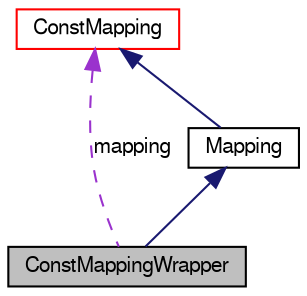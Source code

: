 digraph G
{
  edge [fontname="FreeSans",fontsize="10",labelfontname="FreeSans",labelfontsize="10"];
  node [fontname="FreeSans",fontsize="10",shape=record];
  Node1 [label="ConstMappingWrapper",height=0.2,width=0.4,color="black", fillcolor="grey75", style="filled" fontcolor="black"];
  Node2 -> Node1 [dir=back,color="midnightblue",fontsize="10",style="solid",fontname="FreeSans"];
  Node2 [label="Mapping",height=0.2,width=0.4,color="black", fillcolor="white", style="filled",URL="$a00126.html",tooltip="Represents a changeable mapping (mathematical function) from at least time to Argument::mapped_type..."];
  Node3 -> Node2 [dir=back,color="midnightblue",fontsize="10",style="solid",fontname="FreeSans"];
  Node3 [label="ConstMapping",height=0.2,width=0.4,color="red", fillcolor="white", style="filled",URL="$a00055.html",tooltip="Represents a not changeable mapping (mathematical function) from domain with at least..."];
  Node3 -> Node1 [dir=back,color="darkorchid3",fontsize="10",style="dashed",label="mapping",fontname="FreeSans"];
}
